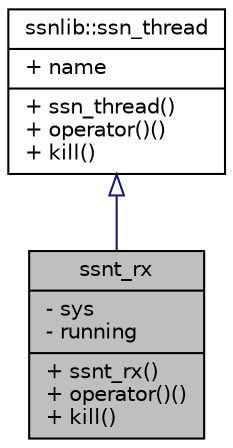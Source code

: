 digraph "ssnt_rx"
{
  edge [fontname="Helvetica",fontsize="10",labelfontname="Helvetica",labelfontsize="10"];
  node [fontname="Helvetica",fontsize="10",shape=record];
  Node1 [label="{ssnt_rx\n|- sys\l- running\l|+ ssnt_rx()\l+ operator()()\l+ kill()\l}",height=0.2,width=0.4,color="black", fillcolor="grey75", style="filled", fontcolor="black"];
  Node2 -> Node1 [dir="back",color="midnightblue",fontsize="10",style="solid",arrowtail="onormal",fontname="Helvetica"];
  Node2 [label="{ssnlib::ssn_thread\n|+ name\l|+ ssn_thread()\l+ operator()()\l+ kill()\l}",height=0.2,width=0.4,color="black", fillcolor="white", style="filled",URL="$classssnlib_1_1ssn__thread.html"];
}
